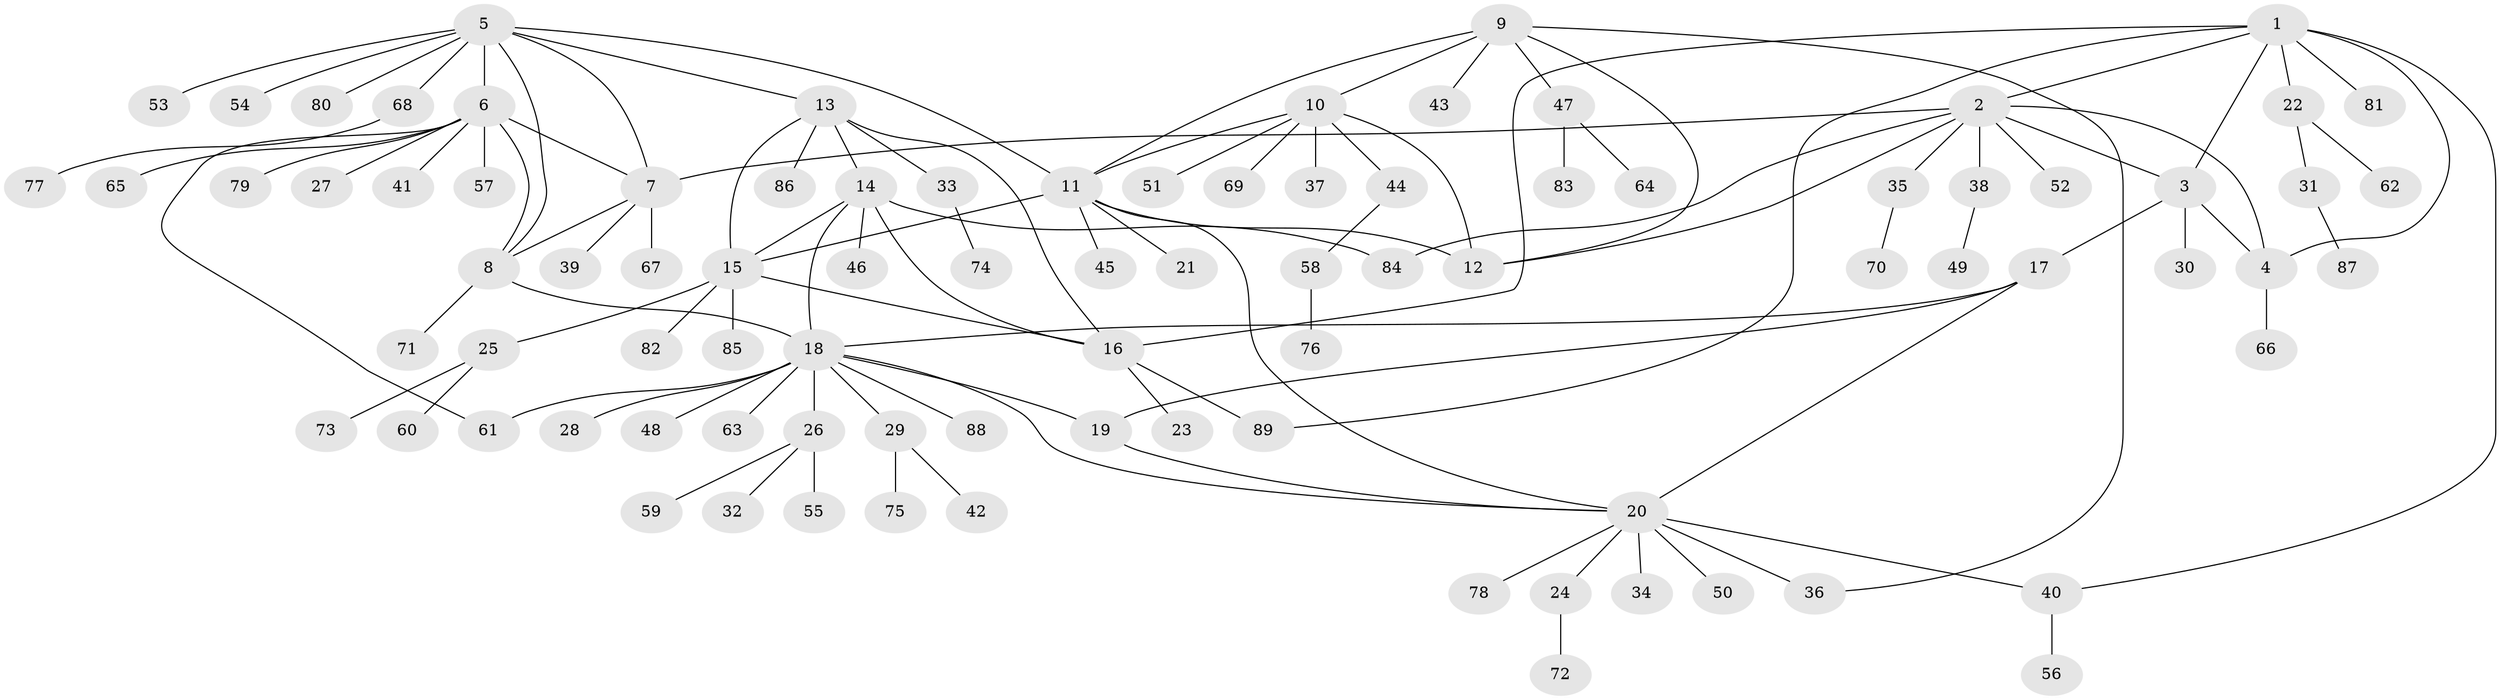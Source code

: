 // coarse degree distribution, {5: 0.2222222222222222, 3: 0.07407407407407407, 8: 0.037037037037037035, 4: 0.14814814814814814, 6: 0.07407407407407407, 1: 0.37037037037037035, 2: 0.07407407407407407}
// Generated by graph-tools (version 1.1) at 2025/52/03/04/25 22:52:43]
// undirected, 89 vertices, 114 edges
graph export_dot {
  node [color=gray90,style=filled];
  1;
  2;
  3;
  4;
  5;
  6;
  7;
  8;
  9;
  10;
  11;
  12;
  13;
  14;
  15;
  16;
  17;
  18;
  19;
  20;
  21;
  22;
  23;
  24;
  25;
  26;
  27;
  28;
  29;
  30;
  31;
  32;
  33;
  34;
  35;
  36;
  37;
  38;
  39;
  40;
  41;
  42;
  43;
  44;
  45;
  46;
  47;
  48;
  49;
  50;
  51;
  52;
  53;
  54;
  55;
  56;
  57;
  58;
  59;
  60;
  61;
  62;
  63;
  64;
  65;
  66;
  67;
  68;
  69;
  70;
  71;
  72;
  73;
  74;
  75;
  76;
  77;
  78;
  79;
  80;
  81;
  82;
  83;
  84;
  85;
  86;
  87;
  88;
  89;
  1 -- 2;
  1 -- 3;
  1 -- 4;
  1 -- 16;
  1 -- 22;
  1 -- 40;
  1 -- 81;
  1 -- 89;
  2 -- 3;
  2 -- 4;
  2 -- 7;
  2 -- 12;
  2 -- 35;
  2 -- 38;
  2 -- 52;
  2 -- 84;
  3 -- 4;
  3 -- 17;
  3 -- 30;
  4 -- 66;
  5 -- 6;
  5 -- 7;
  5 -- 8;
  5 -- 11;
  5 -- 13;
  5 -- 53;
  5 -- 54;
  5 -- 68;
  5 -- 80;
  6 -- 7;
  6 -- 8;
  6 -- 27;
  6 -- 41;
  6 -- 57;
  6 -- 61;
  6 -- 65;
  6 -- 79;
  7 -- 8;
  7 -- 39;
  7 -- 67;
  8 -- 18;
  8 -- 71;
  9 -- 10;
  9 -- 11;
  9 -- 12;
  9 -- 36;
  9 -- 43;
  9 -- 47;
  10 -- 11;
  10 -- 12;
  10 -- 37;
  10 -- 44;
  10 -- 51;
  10 -- 69;
  11 -- 12;
  11 -- 15;
  11 -- 20;
  11 -- 21;
  11 -- 45;
  13 -- 14;
  13 -- 15;
  13 -- 16;
  13 -- 33;
  13 -- 86;
  14 -- 15;
  14 -- 16;
  14 -- 18;
  14 -- 46;
  14 -- 84;
  15 -- 16;
  15 -- 25;
  15 -- 82;
  15 -- 85;
  16 -- 23;
  16 -- 89;
  17 -- 18;
  17 -- 19;
  17 -- 20;
  18 -- 19;
  18 -- 20;
  18 -- 26;
  18 -- 28;
  18 -- 29;
  18 -- 48;
  18 -- 61;
  18 -- 63;
  18 -- 88;
  19 -- 20;
  20 -- 24;
  20 -- 34;
  20 -- 36;
  20 -- 40;
  20 -- 50;
  20 -- 78;
  22 -- 31;
  22 -- 62;
  24 -- 72;
  25 -- 60;
  25 -- 73;
  26 -- 32;
  26 -- 55;
  26 -- 59;
  29 -- 42;
  29 -- 75;
  31 -- 87;
  33 -- 74;
  35 -- 70;
  38 -- 49;
  40 -- 56;
  44 -- 58;
  47 -- 64;
  47 -- 83;
  58 -- 76;
  68 -- 77;
}
